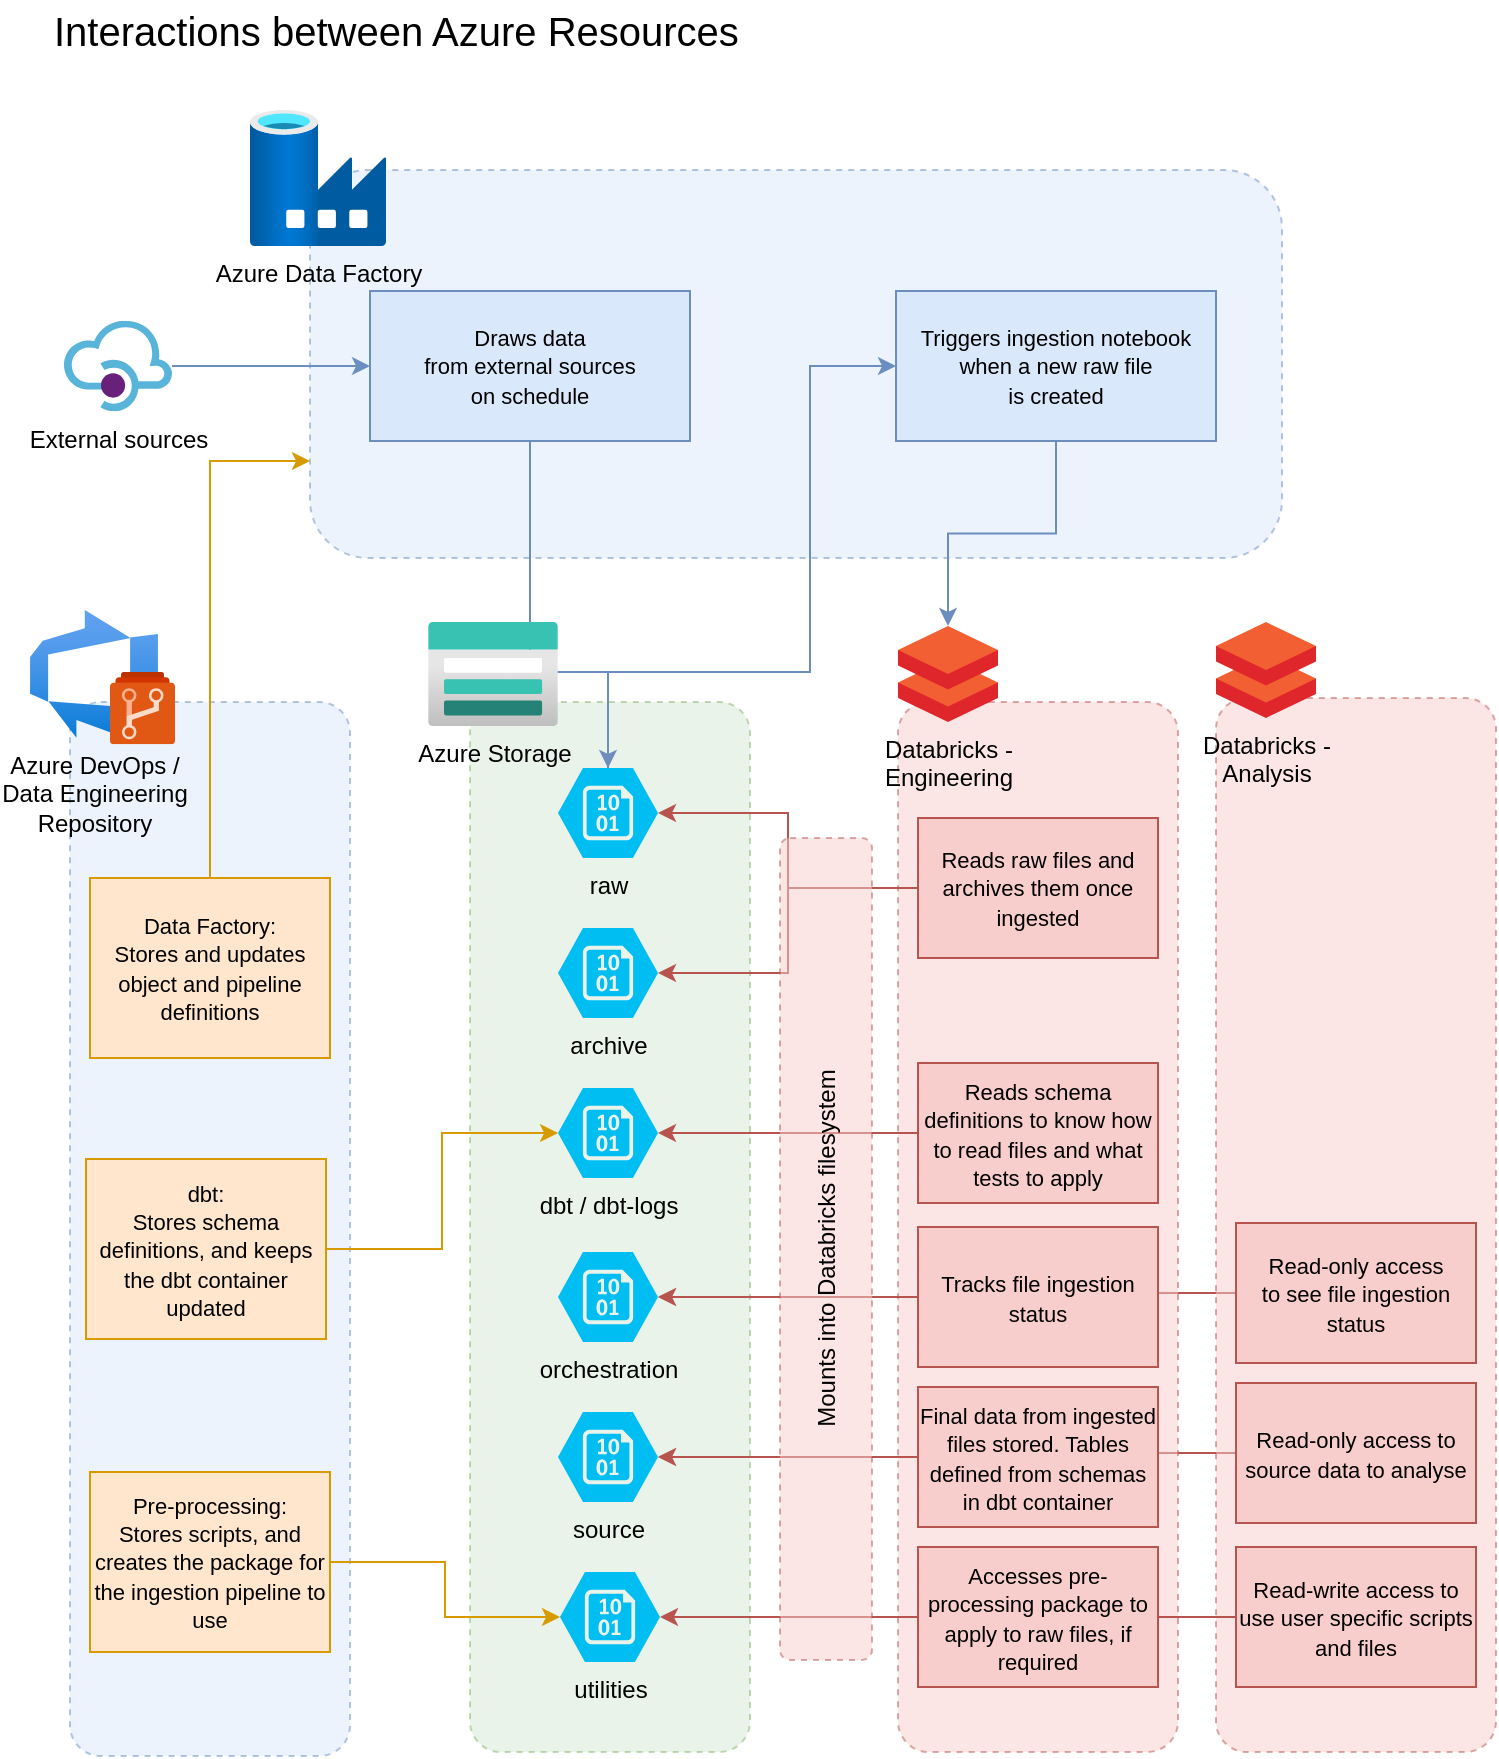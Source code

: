 <mxfile version="14.4.9" type="onedrive"><diagram id="YDA7Y8CotPWjQxFqY6zX" name="Page-1"><mxGraphModel dx="2062" dy="1122" grid="1" gridSize="10" guides="1" tooltips="1" connect="1" arrows="1" fold="1" page="1" pageScale="1" pageWidth="827" pageHeight="1169" math="0" shadow="0"><root><mxCell id="0"/><mxCell id="1" parent="0"/><mxCell id="MXDqxkIG1y45YXVtHiji-45" value="" style="rounded=1;whiteSpace=wrap;html=1;labelBackgroundColor=none;arcSize=11;strokeColor=#6c8ebf;dashed=1;fillColor=#dae8fc;opacity=50;" vertex="1" parent="1"><mxGeometry x="50" y="381" width="140" height="527" as="geometry"/></mxCell><mxCell id="MXDqxkIG1y45YXVtHiji-42" style="edgeStyle=orthogonalEdgeStyle;rounded=0;orthogonalLoop=1;jettySize=auto;html=1;entryX=1;entryY=0.5;entryDx=0;entryDy=0;entryPerimeter=0;fillColor=#f8cecc;strokeColor=#b85450;" edge="1" parent="1" source="MXDqxkIG1y45YXVtHiji-37" target="MXDqxkIG1y45YXVtHiji-22"><mxGeometry relative="1" as="geometry"/></mxCell><mxCell id="MXDqxkIG1y45YXVtHiji-41" style="edgeStyle=orthogonalEdgeStyle;rounded=0;orthogonalLoop=1;jettySize=auto;html=1;entryX=1;entryY=0.5;entryDx=0;entryDy=0;entryPerimeter=0;fillColor=#f8cecc;strokeColor=#b85450;" edge="1" parent="1" source="MXDqxkIG1y45YXVtHiji-38" target="MXDqxkIG1y45YXVtHiji-23"><mxGeometry relative="1" as="geometry"/></mxCell><mxCell id="MXDqxkIG1y45YXVtHiji-18" value="" style="rounded=1;whiteSpace=wrap;html=1;labelBackgroundColor=none;arcSize=11;strokeColor=#b85450;dashed=1;fillColor=#f8cecc;opacity=50;" vertex="1" parent="1"><mxGeometry x="464" y="381" width="140" height="525" as="geometry"/></mxCell><mxCell id="MXDqxkIG1y45YXVtHiji-16" value="" style="rounded=1;whiteSpace=wrap;html=1;labelBackgroundColor=none;arcSize=11;strokeColor=#82b366;fillColor=#d5e8d4;dashed=1;opacity=50;" vertex="1" parent="1"><mxGeometry x="250" y="381" width="140" height="525" as="geometry"/></mxCell><mxCell id="MXDqxkIG1y45YXVtHiji-8" value="" style="rounded=1;whiteSpace=wrap;html=1;dashed=1;strokeColor=#6c8ebf;opacity=50;fillColor=#dae8fc;" vertex="1" parent="1"><mxGeometry x="170" y="115" width="486" height="194" as="geometry"/></mxCell><mxCell id="MXDqxkIG1y45YXVtHiji-14" style="edgeStyle=orthogonalEdgeStyle;rounded=0;orthogonalLoop=1;jettySize=auto;html=1;entryX=0;entryY=0.5;entryDx=0;entryDy=0;fillColor=#dae8fc;strokeColor=#6c8ebf;exitX=0.5;exitY=0;exitDx=0;exitDy=0;exitPerimeter=0;" edge="1" parent="1" source="RUAeyJDek3EQoAK1BSgl-2" target="MXDqxkIG1y45YXVtHiji-13"><mxGeometry relative="1" as="geometry"><Array as="points"><mxPoint x="319" y="366"/><mxPoint x="420" y="366"/><mxPoint x="420" y="213"/></Array></mxGeometry></mxCell><mxCell id="RUAeyJDek3EQoAK1BSgl-2" value="raw" style="verticalLabelPosition=bottom;html=1;verticalAlign=top;align=center;strokeColor=none;fillColor=#00BEF2;shape=mxgraph.azure.storage_blob;" parent="1" vertex="1"><mxGeometry x="294" y="414" width="50" height="45" as="geometry"/></mxCell><mxCell id="RUAeyJDek3EQoAK1BSgl-5" value="Databricks - &lt;br&gt;Engineering" style="aspect=fixed;html=1;points=[];align=center;image;fontSize=12;image=img/lib/mscae/Databricks.svg;labelBackgroundColor=none;" parent="1" vertex="1"><mxGeometry x="464" y="343" width="50" height="48" as="geometry"/></mxCell><mxCell id="RUAeyJDek3EQoAK1BSgl-6" value="Azure Data Factory" style="aspect=fixed;html=1;points=[];align=center;image;fontSize=12;image=img/lib/azure2/databases/Data_Factory.svg;labelBackgroundColor=none;" parent="1" vertex="1"><mxGeometry x="140" y="85" width="68" height="68" as="geometry"/></mxCell><mxCell id="RUAeyJDek3EQoAK1BSgl-7" value="archive" style="verticalLabelPosition=bottom;html=1;verticalAlign=top;align=center;strokeColor=none;fillColor=#00BEF2;shape=mxgraph.azure.storage_blob;" parent="1" vertex="1"><mxGeometry x="294" y="494" width="50" height="45" as="geometry"/></mxCell><mxCell id="RUAeyJDek3EQoAK1BSgl-9" value="dbt / dbt-logs" style="verticalLabelPosition=bottom;html=1;verticalAlign=top;align=center;strokeColor=none;fillColor=#00BEF2;shape=mxgraph.azure.storage_blob;" parent="1" vertex="1"><mxGeometry x="294" y="574" width="50" height="45" as="geometry"/></mxCell><mxCell id="MXDqxkIG1y45YXVtHiji-12" style="edgeStyle=orthogonalEdgeStyle;rounded=0;orthogonalLoop=1;jettySize=auto;html=1;exitX=0.5;exitY=1;exitDx=0;exitDy=0;entryX=0.5;entryY=0;entryDx=0;entryDy=0;entryPerimeter=0;fillColor=#dae8fc;strokeColor=#6c8ebf;" edge="1" parent="1" source="MXDqxkIG1y45YXVtHiji-10" target="RUAeyJDek3EQoAK1BSgl-2"><mxGeometry relative="1" as="geometry"><Array as="points"><mxPoint x="280" y="366"/><mxPoint x="319" y="366"/></Array></mxGeometry></mxCell><mxCell id="MXDqxkIG1y45YXVtHiji-10" value="&lt;span style=&quot;font-size: 11px;&quot;&gt;Draws data&lt;/span&gt;&lt;br style=&quot;font-size: 11px&quot;&gt;&lt;span style=&quot;font-size: 11px;&quot;&gt;from external sources&lt;/span&gt;&lt;br style=&quot;font-size: 11px&quot;&gt;&lt;span style=&quot;font-size: 11px;&quot;&gt;on schedule&lt;/span&gt;" style="rounded=0;whiteSpace=wrap;html=1;fillColor=#dae8fc;strokeColor=#6c8ebf;labelBackgroundColor=none;" vertex="1" parent="1"><mxGeometry x="200" y="175.5" width="160" height="75" as="geometry"/></mxCell><mxCell id="RUAeyJDek3EQoAK1BSgl-4" value="Azure Storage" style="aspect=fixed;html=1;points=[];align=center;image;fontSize=12;image=img/lib/azure2/storage/Storage_Accounts.svg;labelBackgroundColor=none;" parent="1" vertex="1"><mxGeometry x="229" y="341" width="65" height="52" as="geometry"/></mxCell><mxCell id="MXDqxkIG1y45YXVtHiji-15" style="edgeStyle=orthogonalEdgeStyle;rounded=0;orthogonalLoop=1;jettySize=auto;html=1;fillColor=#dae8fc;strokeColor=#6c8ebf;" edge="1" parent="1" source="MXDqxkIG1y45YXVtHiji-13" target="RUAeyJDek3EQoAK1BSgl-5"><mxGeometry relative="1" as="geometry"/></mxCell><mxCell id="MXDqxkIG1y45YXVtHiji-13" value="&lt;span style=&quot;font-size: 11px&quot;&gt;Triggers ingestion notebook&lt;br&gt;when a new raw file &lt;br&gt;is created&lt;/span&gt;" style="rounded=0;whiteSpace=wrap;html=1;fillColor=#dae8fc;strokeColor=#6c8ebf;labelBackgroundColor=none;" vertex="1" parent="1"><mxGeometry x="463" y="175.5" width="160" height="75" as="geometry"/></mxCell><mxCell id="MXDqxkIG1y45YXVtHiji-20" style="edgeStyle=orthogonalEdgeStyle;rounded=0;orthogonalLoop=1;jettySize=auto;html=1;entryX=1;entryY=0.5;entryDx=0;entryDy=0;entryPerimeter=0;fillColor=#f8cecc;strokeColor=#b85450;" edge="1" parent="1" source="MXDqxkIG1y45YXVtHiji-19" target="RUAeyJDek3EQoAK1BSgl-2"><mxGeometry relative="1" as="geometry"/></mxCell><mxCell id="MXDqxkIG1y45YXVtHiji-21" style="edgeStyle=orthogonalEdgeStyle;rounded=0;orthogonalLoop=1;jettySize=auto;html=1;entryX=1;entryY=0.5;entryDx=0;entryDy=0;entryPerimeter=0;fillColor=#f8cecc;strokeColor=#b85450;" edge="1" parent="1" source="MXDqxkIG1y45YXVtHiji-19" target="RUAeyJDek3EQoAK1BSgl-7"><mxGeometry relative="1" as="geometry"/></mxCell><mxCell id="MXDqxkIG1y45YXVtHiji-19" value="&lt;span style=&quot;font-size: 11px&quot;&gt;Reads raw files and archives them once ingested&lt;/span&gt;" style="rounded=0;whiteSpace=wrap;html=1;fillColor=#f8cecc;strokeColor=#b85450;labelBackgroundColor=none;" vertex="1" parent="1"><mxGeometry x="474" y="439" width="120" height="70" as="geometry"/></mxCell><mxCell id="MXDqxkIG1y45YXVtHiji-59" style="edgeStyle=orthogonalEdgeStyle;rounded=0;orthogonalLoop=1;jettySize=auto;html=1;fontSize=20;fillColor=#dae8fc;strokeColor=#6c8ebf;" edge="1" parent="1" source="MXDqxkIG1y45YXVtHiji-4" target="MXDqxkIG1y45YXVtHiji-10"><mxGeometry relative="1" as="geometry"/></mxCell><mxCell id="MXDqxkIG1y45YXVtHiji-4" value="External sources" style="aspect=fixed;html=1;points=[];align=center;image;fontSize=12;image=img/lib/mscae/API_Management.svg;" vertex="1" parent="1"><mxGeometry x="47" y="190.32" width="54" height="45.36" as="geometry"/></mxCell><mxCell id="MXDqxkIG1y45YXVtHiji-22" value="orchestration" style="verticalLabelPosition=bottom;html=1;verticalAlign=top;align=center;strokeColor=none;fillColor=#00BEF2;shape=mxgraph.azure.storage_blob;" vertex="1" parent="1"><mxGeometry x="294" y="656" width="50" height="45" as="geometry"/></mxCell><mxCell id="MXDqxkIG1y45YXVtHiji-23" value="source" style="verticalLabelPosition=bottom;html=1;verticalAlign=top;align=center;strokeColor=none;fillColor=#00BEF2;shape=mxgraph.azure.storage_blob;" vertex="1" parent="1"><mxGeometry x="294" y="736" width="50" height="45" as="geometry"/></mxCell><mxCell id="MXDqxkIG1y45YXVtHiji-24" value="utilities" style="verticalLabelPosition=bottom;html=1;verticalAlign=top;align=center;strokeColor=none;fillColor=#00BEF2;shape=mxgraph.azure.storage_blob;" vertex="1" parent="1"><mxGeometry x="295" y="816" width="50" height="45" as="geometry"/></mxCell><mxCell id="MXDqxkIG1y45YXVtHiji-27" style="edgeStyle=orthogonalEdgeStyle;rounded=0;orthogonalLoop=1;jettySize=auto;html=1;entryX=1;entryY=0.5;entryDx=0;entryDy=0;entryPerimeter=0;fillColor=#f8cecc;strokeColor=#b85450;" edge="1" parent="1" source="MXDqxkIG1y45YXVtHiji-25" target="RUAeyJDek3EQoAK1BSgl-9"><mxGeometry relative="1" as="geometry"/></mxCell><mxCell id="MXDqxkIG1y45YXVtHiji-25" value="&lt;span style=&quot;font-size: 11px&quot;&gt;Reads schema definitions to know how to read files and what tests to apply&lt;/span&gt;" style="rounded=0;whiteSpace=wrap;html=1;fillColor=#f8cecc;strokeColor=#b85450;labelBackgroundColor=none;" vertex="1" parent="1"><mxGeometry x="474" y="561.5" width="120" height="70" as="geometry"/></mxCell><mxCell id="MXDqxkIG1y45YXVtHiji-30" style="edgeStyle=orthogonalEdgeStyle;rounded=0;orthogonalLoop=1;jettySize=auto;html=1;fillColor=#f8cecc;strokeColor=#b85450;" edge="1" parent="1" source="MXDqxkIG1y45YXVtHiji-29" target="MXDqxkIG1y45YXVtHiji-22"><mxGeometry relative="1" as="geometry"/></mxCell><mxCell id="MXDqxkIG1y45YXVtHiji-29" value="&lt;span style=&quot;font-size: 11px&quot;&gt;Tracks file ingestion status&lt;/span&gt;" style="rounded=0;whiteSpace=wrap;html=1;fillColor=#f8cecc;strokeColor=#b85450;labelBackgroundColor=none;" vertex="1" parent="1"><mxGeometry x="474" y="643.5" width="120" height="70" as="geometry"/></mxCell><mxCell id="MXDqxkIG1y45YXVtHiji-32" style="edgeStyle=orthogonalEdgeStyle;rounded=0;orthogonalLoop=1;jettySize=auto;html=1;entryX=1;entryY=0.5;entryDx=0;entryDy=0;entryPerimeter=0;fillColor=#f8cecc;strokeColor=#b85450;" edge="1" parent="1" source="MXDqxkIG1y45YXVtHiji-31" target="MXDqxkIG1y45YXVtHiji-23"><mxGeometry relative="1" as="geometry"/></mxCell><mxCell id="MXDqxkIG1y45YXVtHiji-31" value="&lt;span style=&quot;font-size: 11px&quot;&gt;Final data from ingested files stored. Tables defined from schemas in dbt container&lt;/span&gt;" style="rounded=0;whiteSpace=wrap;html=1;fillColor=#f8cecc;strokeColor=#b85450;labelBackgroundColor=none;" vertex="1" parent="1"><mxGeometry x="474" y="723.5" width="120" height="70" as="geometry"/></mxCell><mxCell id="MXDqxkIG1y45YXVtHiji-33" value="" style="rounded=1;whiteSpace=wrap;html=1;labelBackgroundColor=none;arcSize=11;strokeColor=#b85450;dashed=1;fillColor=#f8cecc;opacity=50;" vertex="1" parent="1"><mxGeometry x="623" y="379" width="140" height="527" as="geometry"/></mxCell><mxCell id="MXDqxkIG1y45YXVtHiji-34" value="Databricks - &lt;br&gt;Analysis" style="aspect=fixed;html=1;points=[];align=center;image;fontSize=12;image=img/lib/mscae/Databricks.svg;labelBackgroundColor=none;" vertex="1" parent="1"><mxGeometry x="623" y="341" width="50" height="48" as="geometry"/></mxCell><mxCell id="MXDqxkIG1y45YXVtHiji-37" value="&lt;span style=&quot;font-size: 11px&quot;&gt;Read-only access &lt;br&gt;to see file ingestion status&lt;/span&gt;" style="rounded=0;whiteSpace=wrap;html=1;fillColor=#f8cecc;strokeColor=#b85450;labelBackgroundColor=none;" vertex="1" parent="1"><mxGeometry x="633" y="641.5" width="120" height="70" as="geometry"/></mxCell><mxCell id="MXDqxkIG1y45YXVtHiji-38" value="&lt;span style=&quot;font-size: 11px&quot;&gt;Read-only access to source data to analyse&lt;/span&gt;" style="rounded=0;whiteSpace=wrap;html=1;fillColor=#f8cecc;strokeColor=#b85450;labelBackgroundColor=none;" vertex="1" parent="1"><mxGeometry x="633" y="721.5" width="120" height="70" as="geometry"/></mxCell><mxCell id="MXDqxkIG1y45YXVtHiji-40" style="edgeStyle=orthogonalEdgeStyle;rounded=0;orthogonalLoop=1;jettySize=auto;html=1;entryX=1;entryY=0.5;entryDx=0;entryDy=0;entryPerimeter=0;fillColor=#f8cecc;strokeColor=#b85450;" edge="1" parent="1" source="MXDqxkIG1y45YXVtHiji-39" target="MXDqxkIG1y45YXVtHiji-24"><mxGeometry relative="1" as="geometry"/></mxCell><mxCell id="MXDqxkIG1y45YXVtHiji-39" value="&lt;span style=&quot;font-size: 11px&quot;&gt;Read-write access to use user specific scripts and files&lt;/span&gt;" style="rounded=0;whiteSpace=wrap;html=1;fillColor=#f8cecc;strokeColor=#b85450;labelBackgroundColor=none;" vertex="1" parent="1"><mxGeometry x="633" y="803.5" width="120" height="70" as="geometry"/></mxCell><mxCell id="MXDqxkIG1y45YXVtHiji-43" value="Azure DevOps / &lt;br&gt;Data Engineering &lt;br&gt;Repository" style="aspect=fixed;html=1;points=[];align=center;image;fontSize=12;image=img/lib/azure2/devops/Azure_DevOps.svg;dashed=1;labelBackgroundColor=none;fillColor=none;" vertex="1" parent="1"><mxGeometry x="30" y="335" width="64" height="64" as="geometry"/></mxCell><mxCell id="MXDqxkIG1y45YXVtHiji-44" value="" style="aspect=fixed;html=1;points=[];align=center;image;fontSize=12;image=img/lib/mscae/Azure_Repos.svg;dashed=1;labelBackgroundColor=none;fillColor=none;" vertex="1" parent="1"><mxGeometry x="70" y="366" width="32.5" height="36.11" as="geometry"/></mxCell><mxCell id="MXDqxkIG1y45YXVtHiji-52" style="edgeStyle=orthogonalEdgeStyle;rounded=0;orthogonalLoop=1;jettySize=auto;html=1;entryX=0;entryY=0.75;entryDx=0;entryDy=0;fillColor=#ffe6cc;strokeColor=#d79b00;" edge="1" parent="1" source="MXDqxkIG1y45YXVtHiji-49" target="MXDqxkIG1y45YXVtHiji-8"><mxGeometry relative="1" as="geometry"/></mxCell><mxCell id="MXDqxkIG1y45YXVtHiji-49" value="&lt;span style=&quot;font-size: 11px&quot;&gt;Data Factory:&lt;br&gt;Stores and updates object and pipeline definitions&lt;/span&gt;" style="rounded=0;whiteSpace=wrap;html=1;fillColor=#ffe6cc;strokeColor=#d79b00;labelBackgroundColor=none;" vertex="1" parent="1"><mxGeometry x="60" y="469" width="120" height="90" as="geometry"/></mxCell><mxCell id="MXDqxkIG1y45YXVtHiji-53" style="edgeStyle=orthogonalEdgeStyle;rounded=0;orthogonalLoop=1;jettySize=auto;html=1;entryX=0;entryY=0.5;entryDx=0;entryDy=0;entryPerimeter=0;fillColor=#ffe6cc;strokeColor=#d79b00;" edge="1" parent="1" source="MXDqxkIG1y45YXVtHiji-50" target="RUAeyJDek3EQoAK1BSgl-9"><mxGeometry relative="1" as="geometry"/></mxCell><mxCell id="MXDqxkIG1y45YXVtHiji-50" value="&lt;span style=&quot;font-size: 11px&quot;&gt;dbt:&lt;br&gt;Stores schema definitions, and keeps the dbt container updated&lt;/span&gt;" style="rounded=0;whiteSpace=wrap;html=1;fillColor=#ffe6cc;strokeColor=#d79b00;labelBackgroundColor=none;" vertex="1" parent="1"><mxGeometry x="58" y="609.5" width="120" height="90" as="geometry"/></mxCell><mxCell id="MXDqxkIG1y45YXVtHiji-54" style="edgeStyle=orthogonalEdgeStyle;rounded=0;orthogonalLoop=1;jettySize=auto;html=1;entryX=0;entryY=0.5;entryDx=0;entryDy=0;entryPerimeter=0;fillColor=#ffe6cc;strokeColor=#d79b00;" edge="1" parent="1" source="MXDqxkIG1y45YXVtHiji-51" target="MXDqxkIG1y45YXVtHiji-24"><mxGeometry relative="1" as="geometry"/></mxCell><mxCell id="MXDqxkIG1y45YXVtHiji-51" value="&lt;span style=&quot;font-size: 11px&quot;&gt;Pre-processing:&lt;br&gt;Stores scripts, and creates the package for the ingestion pipeline to use&lt;/span&gt;" style="rounded=0;whiteSpace=wrap;html=1;fillColor=#ffe6cc;strokeColor=#d79b00;labelBackgroundColor=none;" vertex="1" parent="1"><mxGeometry x="60" y="766" width="120" height="90" as="geometry"/></mxCell><mxCell id="MXDqxkIG1y45YXVtHiji-55" value="Interactions between Azure Resources" style="text;html=1;resizable=0;autosize=1;align=left;verticalAlign=middle;points=[];fillColor=none;strokeColor=none;rounded=0;dashed=1;labelBackgroundColor=none;fontSize=20;" vertex="1" parent="1"><mxGeometry x="40" y="30" width="360" height="30" as="geometry"/></mxCell><mxCell id="MXDqxkIG1y45YXVtHiji-57" value="&lt;span style=&quot;font-size: 11px&quot;&gt;Accesses pre-processing package to apply to raw files, if required&lt;/span&gt;" style="rounded=0;whiteSpace=wrap;html=1;fillColor=#f8cecc;strokeColor=#b85450;labelBackgroundColor=none;" vertex="1" parent="1"><mxGeometry x="474" y="803.5" width="120" height="70" as="geometry"/></mxCell><mxCell id="MXDqxkIG1y45YXVtHiji-56" value="Mounts into Databricks filesystem" style="rounded=1;whiteSpace=wrap;html=1;labelBackgroundColor=none;arcSize=11;strokeColor=#b85450;dashed=1;fillColor=#f8cecc;horizontal=0;opacity=50;" vertex="1" parent="1"><mxGeometry x="405" y="449" width="46" height="411" as="geometry"/></mxCell></root></mxGraphModel></diagram></mxfile>